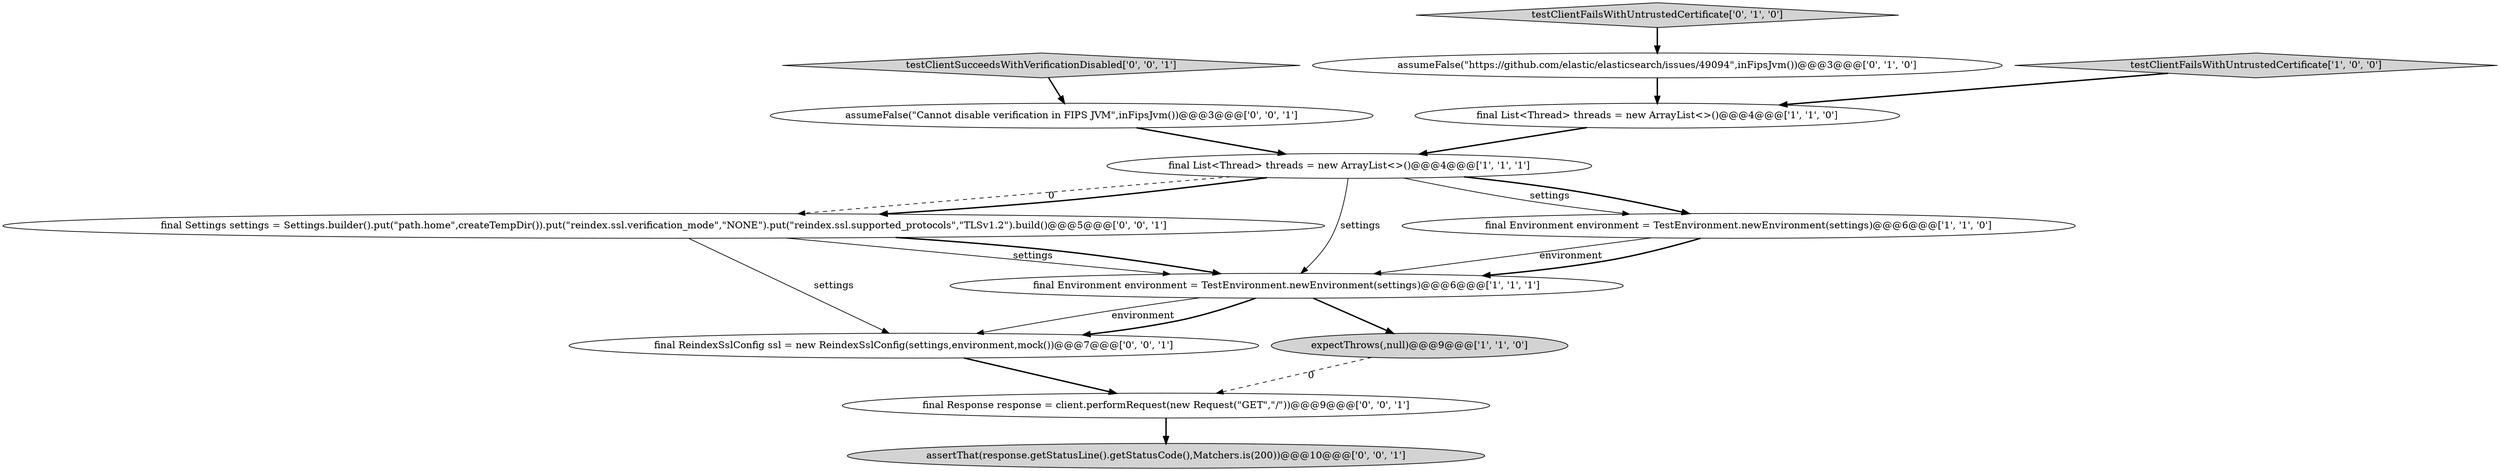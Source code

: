 digraph {
4 [style = filled, label = "final List<Thread> threads = new ArrayList<>()@@@4@@@['1', '1', '0']", fillcolor = white, shape = ellipse image = "AAA0AAABBB1BBB"];
2 [style = filled, label = "final Environment environment = TestEnvironment.newEnvironment(settings)@@@6@@@['1', '1', '1']", fillcolor = white, shape = ellipse image = "AAA0AAABBB1BBB"];
0 [style = filled, label = "testClientFailsWithUntrustedCertificate['1', '0', '0']", fillcolor = lightgray, shape = diamond image = "AAA0AAABBB1BBB"];
10 [style = filled, label = "assertThat(response.getStatusLine().getStatusCode(),Matchers.is(200))@@@10@@@['0', '0', '1']", fillcolor = lightgray, shape = ellipse image = "AAA0AAABBB3BBB"];
7 [style = filled, label = "testClientFailsWithUntrustedCertificate['0', '1', '0']", fillcolor = lightgray, shape = diamond image = "AAA0AAABBB2BBB"];
6 [style = filled, label = "assumeFalse(\"https://github.com/elastic/elasticsearch/issues/49094\",inFipsJvm())@@@3@@@['0', '1', '0']", fillcolor = white, shape = ellipse image = "AAA1AAABBB2BBB"];
5 [style = filled, label = "final List<Thread> threads = new ArrayList<>()@@@4@@@['1', '1', '1']", fillcolor = white, shape = ellipse image = "AAA0AAABBB1BBB"];
3 [style = filled, label = "expectThrows(,null)@@@9@@@['1', '1', '0']", fillcolor = lightgray, shape = ellipse image = "AAA0AAABBB1BBB"];
8 [style = filled, label = "final Response response = client.performRequest(new Request(\"GET\",\"/\"))@@@9@@@['0', '0', '1']", fillcolor = white, shape = ellipse image = "AAA0AAABBB3BBB"];
12 [style = filled, label = "assumeFalse(\"Cannot disable verification in FIPS JVM\",inFipsJvm())@@@3@@@['0', '0', '1']", fillcolor = white, shape = ellipse image = "AAA0AAABBB3BBB"];
13 [style = filled, label = "final Settings settings = Settings.builder().put(\"path.home\",createTempDir()).put(\"reindex.ssl.verification_mode\",\"NONE\").put(\"reindex.ssl.supported_protocols\",\"TLSv1.2\").build()@@@5@@@['0', '0', '1']", fillcolor = white, shape = ellipse image = "AAA0AAABBB3BBB"];
1 [style = filled, label = "final Environment environment = TestEnvironment.newEnvironment(settings)@@@6@@@['1', '1', '0']", fillcolor = white, shape = ellipse image = "AAA0AAABBB1BBB"];
9 [style = filled, label = "final ReindexSslConfig ssl = new ReindexSslConfig(settings,environment,mock())@@@7@@@['0', '0', '1']", fillcolor = white, shape = ellipse image = "AAA0AAABBB3BBB"];
11 [style = filled, label = "testClientSucceedsWithVerificationDisabled['0', '0', '1']", fillcolor = lightgray, shape = diamond image = "AAA0AAABBB3BBB"];
5->13 [style = dashed, label="0"];
0->4 [style = bold, label=""];
11->12 [style = bold, label=""];
6->4 [style = bold, label=""];
5->1 [style = bold, label=""];
4->5 [style = bold, label=""];
7->6 [style = bold, label=""];
13->2 [style = solid, label="settings"];
5->13 [style = bold, label=""];
2->3 [style = bold, label=""];
2->9 [style = bold, label=""];
12->5 [style = bold, label=""];
13->9 [style = solid, label="settings"];
5->1 [style = solid, label="settings"];
9->8 [style = bold, label=""];
1->2 [style = solid, label="environment"];
2->9 [style = solid, label="environment"];
3->8 [style = dashed, label="0"];
13->2 [style = bold, label=""];
5->2 [style = solid, label="settings"];
1->2 [style = bold, label=""];
8->10 [style = bold, label=""];
}

